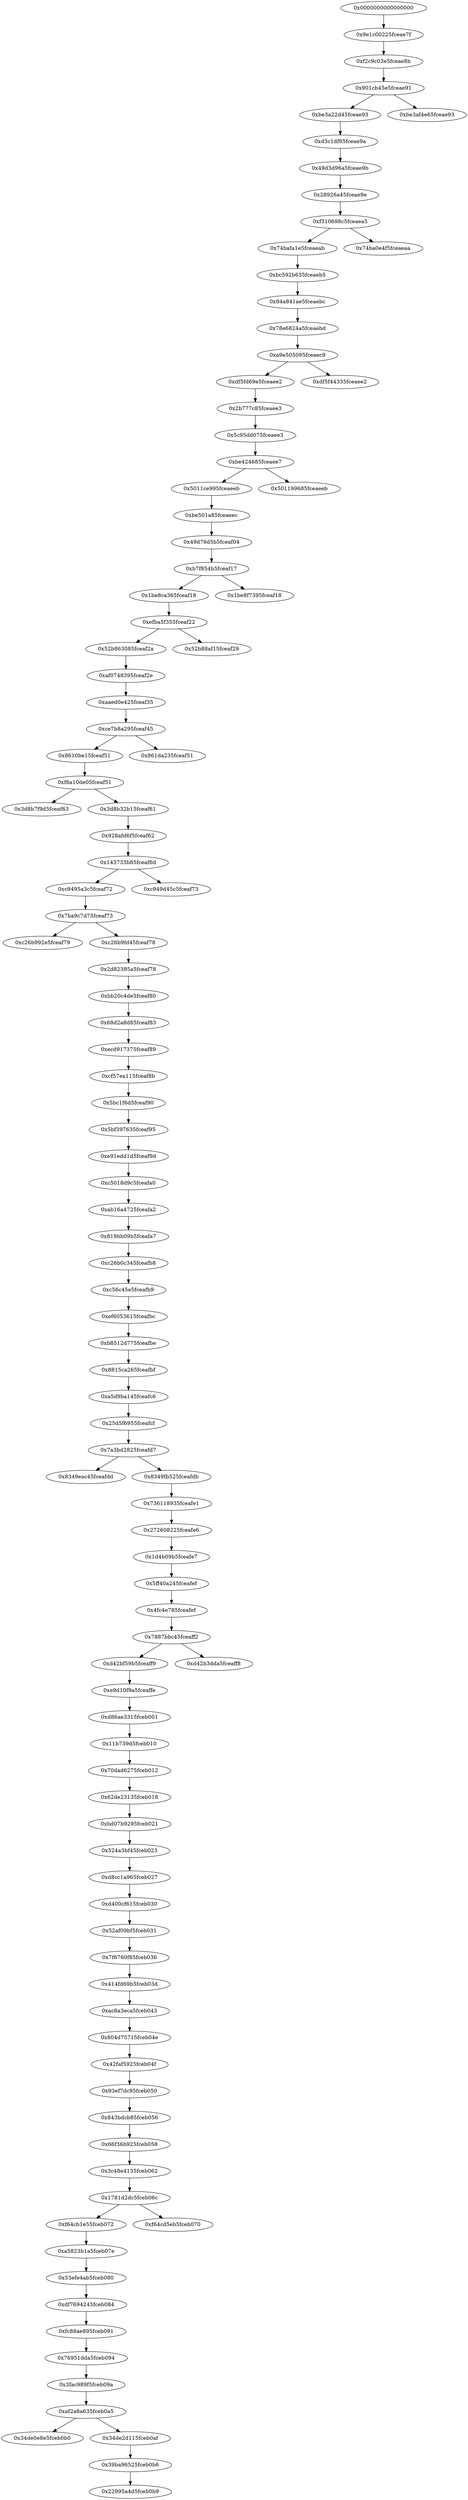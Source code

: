 strict digraph "" {
	graph [bb="0,0,999.99,6732"];
	node [label="\N"];
	"0x0000000000000000"	 [height=0.5,
		pos="823.79,6714",
		width=2.4914];
	"0x9e1c00225fceae7f"	 [height=0.5,
		pos="823.79,6642",
		width=2.329];
	"0x0000000000000000" -> "0x9e1c00225fceae7f"	 [pos="e,823.79,6660.4 823.79,6695.8 823.79,6688.1 823.79,6679 823.79,6670.4"];
	"0xf2c9c03e5fceae8b"	 [height=0.5,
		pos="823.79,6570",
		width=2.3109];
	"0x9e1c00225fceae7f" -> "0xf2c9c03e5fceae8b"	 [pos="e,823.79,6588.4 823.79,6623.8 823.79,6616.1 823.79,6607 823.79,6598.4"];
	"0x901cb45e5fceae91"	 [height=0.5,
		pos="823.79,6498",
		width=2.3651];
	"0xf2c9c03e5fceae8b" -> "0x901cb45e5fceae91"	 [pos="e,823.79,6516.4 823.79,6551.8 823.79,6544.1 823.79,6535 823.79,6526.4"];
	"0xbe3a22d45fceae93"	 [height=0.5,
		pos="730.79,6426",
		width=2.3651];
	"0x901cb45e5fceae91" -> "0xbe3a22d45fceae93"	 [pos="e,753.42,6443.5 801.28,6480.6 789.37,6471.4 774.58,6459.9 761.62,6449.9"];
	"0xbe3af4e65fceae93"	 [height=0.5,
		pos="916.79,6426",
		width=2.3109];
	"0x901cb45e5fceae91" -> "0xbe3af4e65fceae93"	 [pos="e,894.16,6443.5 846.31,6480.6 858.21,6471.4 873.01,6459.9 885.96,6449.9"];
	"0xd3c1df85fceae9a"	 [height=0.5,
		pos="730.79,6354",
		width=2.2026];
	"0xbe3a22d45fceae93" -> "0xd3c1df85fceae9a"	 [pos="e,730.79,6372.4 730.79,6407.8 730.79,6400.1 730.79,6391 730.79,6382.4"];
	"0x49d3d96a5fceae9b"	 [height=0.5,
		pos="730.79,6282",
		width=2.3831];
	"0xd3c1df85fceae9a" -> "0x49d3d96a5fceae9b"	 [pos="e,730.79,6300.4 730.79,6335.8 730.79,6328.1 730.79,6319 730.79,6310.4"];
	"0x28926a45fceae9e"	 [height=0.5,
		pos="730.79,6210",
		width=2.2567];
	"0x49d3d96a5fceae9b" -> "0x28926a45fceae9e"	 [pos="e,730.79,6228.4 730.79,6263.8 730.79,6256.1 730.79,6247 730.79,6238.4"];
	"0xf310698c5fceaea5"	 [height=0.5,
		pos="730.79,6138",
		width=2.329];
	"0x28926a45fceae9e" -> "0xf310698c5fceaea5"	 [pos="e,730.79,6156.4 730.79,6191.8 730.79,6184.1 730.79,6175 730.79,6166.4"];
	"0x74bafa1e5fceaeab"	 [height=0.5,
		pos="638.79,6066",
		width=2.3109];
	"0xf310698c5fceaea5" -> "0x74bafa1e5fceaeab"	 [pos="e,661.18,6083.5 708.52,6120.6 696.74,6111.4 682.11,6099.9 669.29,6089.9"];
	"0x74ba0e4f5fceaeaa"	 [height=0.5,
		pos="822.79,6066",
		width=2.3109];
	"0xf310698c5fceaea5" -> "0x74ba0e4f5fceaeaa"	 [pos="e,800.41,6083.5 753.06,6120.6 764.84,6111.4 779.48,6099.9 792.3,6089.9"];
	"0xbc592b635fceaeb5"	 [height=0.5,
		pos="638.79,5994",
		width=2.3831];
	"0x74bafa1e5fceaeab" -> "0xbc592b635fceaeb5"	 [pos="e,638.79,6012.4 638.79,6047.8 638.79,6040.1 638.79,6031 638.79,6022.4"];
	"0x94a841ae5fceaebc"	 [height=0.5,
		pos="638.79,5922",
		width=2.347];
	"0xbc592b635fceaeb5" -> "0x94a841ae5fceaebc"	 [pos="e,638.79,5940.4 638.79,5975.8 638.79,5968.1 638.79,5959 638.79,5950.4"];
	"0x78e6824a5fceaebd"	 [height=0.5,
		pos="638.79,5850",
		width=2.3651];
	"0x94a841ae5fceaebc" -> "0x78e6824a5fceaebd"	 [pos="e,638.79,5868.4 638.79,5903.8 638.79,5896.1 638.79,5887 638.79,5878.4"];
	"0xa9e505095fceaec9"	 [height=0.5,
		pos="638.79,5778",
		width=2.3651];
	"0x78e6824a5fceaebd" -> "0xa9e505095fceaec9"	 [pos="e,638.79,5796.4 638.79,5831.8 638.79,5824.1 638.79,5815 638.79,5806.4"];
	"0xdf5fd69e5fceaee2"	 [height=0.5,
		pos="546.79,5706",
		width=2.2929];
	"0xa9e505095fceaec9" -> "0xdf5fd69e5fceaee2"	 [pos="e,569.18,5723.5 616.52,5760.6 604.74,5751.4 590.11,5739.9 577.29,5729.9"];
	"0xdf5f44335fceaee2"	 [height=0.5,
		pos="730.79,5706",
		width=2.3109];
	"0xa9e505095fceaec9" -> "0xdf5f44335fceaee2"	 [pos="e,708.41,5723.5 661.06,5760.6 672.84,5751.4 687.48,5739.9 700.3,5729.9"];
	"0x2b777c85fceaee3"	 [height=0.5,
		pos="546.79,5634",
		width=2.2567];
	"0xdf5fd69e5fceaee2" -> "0x2b777c85fceaee3"	 [pos="e,546.79,5652.4 546.79,5687.8 546.79,5680.1 546.79,5671 546.79,5662.4"];
	"0x5c95dd075fceaee3"	 [height=0.5,
		pos="546.79,5562",
		width=2.3651];
	"0x2b777c85fceaee3" -> "0x5c95dd075fceaee3"	 [pos="e,546.79,5580.4 546.79,5615.8 546.79,5608.1 546.79,5599 546.79,5590.4"];
	"0xbe424685fceaee7"	 [height=0.5,
		pos="546.79,5490",
		width=2.2567];
	"0x5c95dd075fceaee3" -> "0xbe424685fceaee7"	 [pos="e,546.79,5508.4 546.79,5543.8 546.79,5536.1 546.79,5527 546.79,5518.4"];
	"0x5011ce995fceaeeb"	 [height=0.5,
		pos="452.79,5418",
		width=2.3651];
	"0xbe424685fceaee7" -> "0x5011ce995fceaeeb"	 [pos="e,475.66,5435.5 524.04,5472.6 512,5463.4 497.05,5451.9 483.95,5441.9"];
	"0x501199685fceaeeb"	 [height=0.5,
		pos="641.79,5418",
		width=2.3831];
	"0xbe424685fceaee7" -> "0x501199685fceaeeb"	 [pos="e,618.68,5435.5 569.79,5472.6 582.07,5463.3 597.35,5451.7 610.68,5441.6"];
	"0xbe501a85fceaeec"	 [height=0.5,
		pos="452.79,5346",
		width=2.2206];
	"0x5011ce995fceaeeb" -> "0xbe501a85fceaeec"	 [pos="e,452.79,5364.4 452.79,5399.8 452.79,5392.1 452.79,5383 452.79,5374.4"];
	"0x49d76d5b5fceaf04"	 [height=0.5,
		pos="452.79,5274",
		width=2.3651];
	"0xbe501a85fceaeec" -> "0x49d76d5b5fceaf04"	 [pos="e,452.79,5292.4 452.79,5327.8 452.79,5320.1 452.79,5311 452.79,5302.4"];
	"0xb7f854b5fceaf17"	 [height=0.5,
		pos="452.79,5202",
		width=2.2026];
	"0x49d76d5b5fceaf04" -> "0xb7f854b5fceaf17"	 [pos="e,452.79,5220.4 452.79,5255.8 452.79,5248.1 452.79,5239 452.79,5230.4"];
	"0x1be8ca365fceaf18"	 [height=0.5,
		pos="360.79,5130",
		width=2.329];
	"0xb7f854b5fceaf17" -> "0x1be8ca365fceaf18"	 [pos="e,383.18,5147.5 430.52,5184.6 418.74,5175.4 404.11,5163.9 391.29,5153.9"];
	"0x1be8f7395fceaf18"	 [height=0.5,
		pos="545.79,5130",
		width=2.3109];
	"0xb7f854b5fceaf17" -> "0x1be8f7395fceaf18"	 [pos="e,523.16,5147.5 475.31,5184.6 487.21,5175.4 502.01,5163.9 514.96,5153.9"];
	"0xefba5f355fceaf22"	 [height=0.5,
		pos="360.79,5058",
		width=2.2567];
	"0x1be8ca365fceaf18" -> "0xefba5f355fceaf22"	 [pos="e,360.79,5076.4 360.79,5111.8 360.79,5104.1 360.79,5095 360.79,5086.4"];
	"0x52b863085fceaf2a"	 [height=0.5,
		pos="267.79,4986",
		width=2.3651];
	"0xefba5f355fceaf22" -> "0x52b863085fceaf2a"	 [pos="e,290.42,5003.5 338.28,5040.6 326.37,5031.4 311.58,5019.9 298.62,5009.9"];
	"0x52b88af15fceaf29"	 [height=0.5,
		pos="453.79,4986",
		width=2.3109];
	"0xefba5f355fceaf22" -> "0x52b88af15fceaf29"	 [pos="e,431.16,5003.5 383.31,5040.6 395.21,5031.4 410.01,5019.9 422.96,5009.9"];
	"0xaf0748395fceaf2e"	 [height=0.5,
		pos="267.79,4914",
		width=2.3109];
	"0x52b863085fceaf2a" -> "0xaf0748395fceaf2e"	 [pos="e,267.79,4932.4 267.79,4967.8 267.79,4960.1 267.79,4951 267.79,4942.4"];
	"0xaaed0e425fceaf35"	 [height=0.5,
		pos="267.79,4842",
		width=2.3109];
	"0xaf0748395fceaf2e" -> "0xaaed0e425fceaf35"	 [pos="e,267.79,4860.4 267.79,4895.8 267.79,4888.1 267.79,4879 267.79,4870.4"];
	"0xce7b8a295fceaf45"	 [height=0.5,
		pos="267.79,4770",
		width=2.329];
	"0xaaed0e425fceaf35" -> "0xce7b8a295fceaf45"	 [pos="e,267.79,4788.4 267.79,4823.8 267.79,4816.1 267.79,4807 267.79,4798.4"];
	"0x8610be15fceaf51"	 [height=0.5,
		pos="178.79,4698",
		width=2.2387];
	"0xce7b8a295fceaf45" -> "0x8610be15fceaf51"	 [pos="e,200.45,4715.5 246.25,4752.6 234.85,4743.4 220.69,4731.9 208.29,4721.9"];
	"0x861da235fceaf51"	 [height=0.5,
		pos="357.79,4698",
		width=2.2387];
	"0xce7b8a295fceaf45" -> "0x861da235fceaf51"	 [pos="e,335.89,4715.5 289.58,4752.6 301.1,4743.4 315.42,4731.9 327.96,4721.9"];
	"0xf8a10de05fceaf51"	 [height=0.5,
		pos="178.79,4626",
		width=2.3109];
	"0x8610be15fceaf51" -> "0xf8a10de05fceaf51"	 [pos="e,178.79,4644.4 178.79,4679.8 178.79,4672.1 178.79,4663 178.79,4654.4"];
	"0x3d8b7f9d5fceaf63"	 [height=0.5,
		pos="85.792,4554",
		width=2.329];
	"0xf8a10de05fceaf51" -> "0x3d8b7f9d5fceaf63"	 [pos="e,108.42,4571.5 156.28,4608.6 144.37,4599.4 129.58,4587.9 116.62,4577.9"];
	"0x3d8b32b15fceaf61"	 [height=0.5,
		pos="272.79,4554",
		width=2.3651];
	"0xf8a10de05fceaf51" -> "0x3d8b32b15fceaf61"	 [pos="e,249.92,4571.5 201.55,4608.6 213.58,4599.4 228.54,4587.9 241.63,4577.9"];
	"0x928afd6f5fceaf62"	 [height=0.5,
		pos="272.79,4482",
		width=2.2748];
	"0x3d8b32b15fceaf61" -> "0x928afd6f5fceaf62"	 [pos="e,272.79,4500.4 272.79,4535.8 272.79,4528.1 272.79,4519 272.79,4510.4"];
	"0x143733b85fceaf6d"	 [height=0.5,
		pos="272.79,4410",
		width=2.3651];
	"0x928afd6f5fceaf62" -> "0x143733b85fceaf6d"	 [pos="e,272.79,4428.4 272.79,4463.8 272.79,4456.1 272.79,4447 272.79,4438.4"];
	"0xc9495a3c5fceaf72"	 [height=0.5,
		pos="179.79,4338",
		width=2.329];
	"0x143733b85fceaf6d" -> "0xc9495a3c5fceaf72"	 [pos="e,202.42,4355.5 250.28,4392.6 238.37,4383.4 223.58,4371.9 210.62,4361.9"];
	"0xc949d45c5fceaf73"	 [height=0.5,
		pos="365.79,4338",
		width=2.347];
	"0x143733b85fceaf6d" -> "0xc949d45c5fceaf73"	 [pos="e,343.16,4355.5 295.31,4392.6 307.21,4383.4 322.01,4371.9 334.96,4361.9"];
	"0x7ba9c7d75fceaf73"	 [height=0.5,
		pos="179.79,4266",
		width=2.347];
	"0xc9495a3c5fceaf72" -> "0x7ba9c7d75fceaf73"	 [pos="e,179.79,4284.4 179.79,4319.8 179.79,4312.1 179.79,4303 179.79,4294.4"];
	"0xc26b992e5fceaf79"	 [height=0.5,
		pos="86.792,4194",
		width=2.347];
	"0x7ba9c7d75fceaf73" -> "0xc26b992e5fceaf79"	 [pos="e,109.42,4211.5 157.28,4248.6 145.37,4239.4 130.58,4227.9 117.62,4217.9"];
	"0xc26b9fd45fceaf78"	 [height=0.5,
		pos="272.79,4194",
		width=2.3109];
	"0x7ba9c7d75fceaf73" -> "0xc26b9fd45fceaf78"	 [pos="e,250.16,4211.5 202.31,4248.6 214.21,4239.4 229.01,4227.9 241.96,4217.9"];
	"0x2d82395a5fceaf78"	 [height=0.5,
		pos="272.79,4122",
		width=2.3651];
	"0xc26b9fd45fceaf78" -> "0x2d82395a5fceaf78"	 [pos="e,272.79,4140.4 272.79,4175.8 272.79,4168.1 272.79,4159 272.79,4150.4"];
	"0xbb20c4de5fceaf80"	 [height=0.5,
		pos="272.79,4050",
		width=2.347];
	"0x2d82395a5fceaf78" -> "0xbb20c4de5fceaf80"	 [pos="e,272.79,4068.4 272.79,4103.8 272.79,4096.1 272.79,4087 272.79,4078.4"];
	"0x68d2a8d85fceaf83"	 [height=0.5,
		pos="272.79,3978",
		width=2.3651];
	"0xbb20c4de5fceaf80" -> "0x68d2a8d85fceaf83"	 [pos="e,272.79,3996.4 272.79,4031.8 272.79,4024.1 272.79,4015 272.79,4006.4"];
	"0xecd917375fceaf89"	 [height=0.5,
		pos="272.79,3906",
		width=2.347];
	"0x68d2a8d85fceaf83" -> "0xecd917375fceaf89"	 [pos="e,272.79,3924.4 272.79,3959.8 272.79,3952.1 272.79,3943 272.79,3934.4"];
	"0xcf57ea115fceaf8b"	 [height=0.5,
		pos="272.79,3834",
		width=2.2929];
	"0xecd917375fceaf89" -> "0xcf57ea115fceaf8b"	 [pos="e,272.79,3852.4 272.79,3887.8 272.79,3880.1 272.79,3871 272.79,3862.4"];
	"0x5bc1f6d5fceaf90"	 [height=0.5,
		pos="272.79,3762",
		width=2.2026];
	"0xcf57ea115fceaf8b" -> "0x5bc1f6d5fceaf90"	 [pos="e,272.79,3780.4 272.79,3815.8 272.79,3808.1 272.79,3799 272.79,3790.4"];
	"0x5bf397635fceaf95"	 [height=0.5,
		pos="272.79,3690",
		width=2.329];
	"0x5bc1f6d5fceaf90" -> "0x5bf397635fceaf95"	 [pos="e,272.79,3708.4 272.79,3743.8 272.79,3736.1 272.79,3727 272.79,3718.4"];
	"0xe91edd1d5fceaf9d"	 [height=0.5,
		pos="272.79,3618",
		width=2.347];
	"0x5bf397635fceaf95" -> "0xe91edd1d5fceaf9d"	 [pos="e,272.79,3636.4 272.79,3671.8 272.79,3664.1 272.79,3655 272.79,3646.4"];
	"0xc5018d9c5fceafa0"	 [height=0.5,
		pos="272.79,3546",
		width=2.329];
	"0xe91edd1d5fceaf9d" -> "0xc5018d9c5fceafa0"	 [pos="e,272.79,3564.4 272.79,3599.8 272.79,3592.1 272.79,3583 272.79,3574.4"];
	"0xab16a4725fceafa2"	 [height=0.5,
		pos="272.79,3474",
		width=2.329];
	"0xc5018d9c5fceafa0" -> "0xab16a4725fceafa2"	 [pos="e,272.79,3492.4 272.79,3527.8 272.79,3520.1 272.79,3511 272.79,3502.4"];
	"0x819bb09b5fceafa7"	 [height=0.5,
		pos="272.79,3402",
		width=2.3651];
	"0xab16a4725fceafa2" -> "0x819bb09b5fceafa7"	 [pos="e,272.79,3420.4 272.79,3455.8 272.79,3448.1 272.79,3439 272.79,3430.4"];
	"0xc26b0c345fceafb8"	 [height=0.5,
		pos="272.79,3330",
		width=2.347];
	"0x819bb09b5fceafa7" -> "0xc26b0c345fceafb8"	 [pos="e,272.79,3348.4 272.79,3383.8 272.79,3376.1 272.79,3367 272.79,3358.4"];
	"0xc56c45e5fceafb9"	 [height=0.5,
		pos="272.79,3258",
		width=2.2026];
	"0xc26b0c345fceafb8" -> "0xc56c45e5fceafb9"	 [pos="e,272.79,3276.4 272.79,3311.8 272.79,3304.1 272.79,3295 272.79,3286.4"];
	"0xef6053615fceafbc"	 [height=0.5,
		pos="272.79,3186",
		width=2.3109];
	"0xc56c45e5fceafb9" -> "0xef6053615fceafbc"	 [pos="e,272.79,3204.4 272.79,3239.8 272.79,3232.1 272.79,3223 272.79,3214.4"];
	"0xb8512d775fceafbe"	 [height=0.5,
		pos="272.79,3114",
		width=2.3651];
	"0xef6053615fceafbc" -> "0xb8512d775fceafbe"	 [pos="e,272.79,3132.4 272.79,3167.8 272.79,3160.1 272.79,3151 272.79,3142.4"];
	"0x8815ca265fceafbf"	 [height=0.5,
		pos="272.79,3042",
		width=2.3109];
	"0xb8512d775fceafbe" -> "0x8815ca265fceafbf"	 [pos="e,272.79,3060.4 272.79,3095.8 272.79,3088.1 272.79,3079 272.79,3070.4"];
	"0xa5d9ba145fceafc6"	 [height=0.5,
		pos="272.79,2970",
		width=2.329];
	"0x8815ca265fceafbf" -> "0xa5d9ba145fceafc6"	 [pos="e,272.79,2988.4 272.79,3023.8 272.79,3016.1 272.79,3007 272.79,2998.4"];
	"0x25d5f6955fceafcf"	 [height=0.5,
		pos="272.79,2898",
		width=2.2748];
	"0xa5d9ba145fceafc6" -> "0x25d5f6955fceafcf"	 [pos="e,272.79,2916.4 272.79,2951.8 272.79,2944.1 272.79,2935 272.79,2926.4"];
	"0x7a3bd2825fceafd7"	 [height=0.5,
		pos="272.79,2826",
		width=2.3651];
	"0x25d5f6955fceafcf" -> "0x7a3bd2825fceafd7"	 [pos="e,272.79,2844.4 272.79,2879.8 272.79,2872.1 272.79,2863 272.79,2854.4"];
	"0x8349eac45fceafdd"	 [height=0.5,
		pos="179.79,2754",
		width=2.329];
	"0x7a3bd2825fceafd7" -> "0x8349eac45fceafdd"	 [pos="e,202.42,2771.5 250.28,2808.6 238.37,2799.4 223.58,2787.9 210.62,2777.9"];
	"0x8349fb525fceafdb"	 [height=0.5,
		pos="365.79,2754",
		width=2.329];
	"0x7a3bd2825fceafd7" -> "0x8349fb525fceafdb"	 [pos="e,343.16,2771.5 295.31,2808.6 307.21,2799.4 322.01,2787.9 334.96,2777.9"];
	"0x736118935fceafe1"	 [height=0.5,
		pos="365.79,2682",
		width=2.3651];
	"0x8349fb525fceafdb" -> "0x736118935fceafe1"	 [pos="e,365.79,2700.4 365.79,2735.8 365.79,2728.1 365.79,2719 365.79,2710.4"];
	"0x272608225fceafe6"	 [height=0.5,
		pos="365.79,2610",
		width=2.3651];
	"0x736118935fceafe1" -> "0x272608225fceafe6"	 [pos="e,365.79,2628.4 365.79,2663.8 365.79,2656.1 365.79,2647 365.79,2638.4"];
	"0x1d4b09b5fceafe7"	 [height=0.5,
		pos="365.79,2538",
		width=2.2387];
	"0x272608225fceafe6" -> "0x1d4b09b5fceafe7"	 [pos="e,365.79,2556.4 365.79,2591.8 365.79,2584.1 365.79,2575 365.79,2566.4"];
	"0x5ff40a245fceafef"	 [height=0.5,
		pos="365.79,2466",
		width=2.2206];
	"0x1d4b09b5fceafe7" -> "0x5ff40a245fceafef"	 [pos="e,365.79,2484.4 365.79,2519.8 365.79,2512.1 365.79,2503 365.79,2494.4"];
	"0x4fc4e785fceafef"	 [height=0.5,
		pos="365.79,2394",
		width=2.1304];
	"0x5ff40a245fceafef" -> "0x4fc4e785fceafef"	 [pos="e,365.79,2412.4 365.79,2447.8 365.79,2440.1 365.79,2431 365.79,2422.4"];
	"0x7887bbc45fceaff2"	 [height=0.5,
		pos="365.79,2322",
		width=2.3109];
	"0x4fc4e785fceafef" -> "0x7887bbc45fceaff2"	 [pos="e,365.79,2340.4 365.79,2375.8 365.79,2368.1 365.79,2359 365.79,2350.4"];
	"0xd42bf59b5fceaff9"	 [height=0.5,
		pos="273.79,2250",
		width=2.2929];
	"0x7887bbc45fceaff2" -> "0xd42bf59b5fceaff9"	 [pos="e,296.18,2267.5 343.52,2304.6 331.74,2295.4 317.11,2283.9 304.29,2273.9"];
	"0xd42b3dda5fceaff8"	 [height=0.5,
		pos="457.79,2250",
		width=2.3109];
	"0x7887bbc45fceaff2" -> "0xd42b3dda5fceaff8"	 [pos="e,435.41,2267.5 388.06,2304.6 399.84,2295.4 414.48,2283.9 427.3,2273.9"];
	"0xe9d10f9a5fceaffe"	 [height=0.5,
		pos="273.79,2178",
		width=2.2567];
	"0xd42bf59b5fceaff9" -> "0xe9d10f9a5fceaffe"	 [pos="e,273.79,2196.4 273.79,2231.8 273.79,2224.1 273.79,2215 273.79,2206.4"];
	"0xd86ae3315fceb001"	 [height=0.5,
		pos="273.79,2106",
		width=2.4012];
	"0xe9d10f9a5fceaffe" -> "0xd86ae3315fceb001"	 [pos="e,273.79,2124.4 273.79,2159.8 273.79,2152.1 273.79,2143 273.79,2134.4"];
	"0x11b739d5fceb010"	 [height=0.5,
		pos="273.79,2034",
		width=2.3109];
	"0xd86ae3315fceb001" -> "0x11b739d5fceb010"	 [pos="e,273.79,2052.4 273.79,2087.8 273.79,2080.1 273.79,2071 273.79,2062.4"];
	"0x70dad6275fceb012"	 [height=0.5,
		pos="273.79,1962",
		width=2.4192];
	"0x11b739d5fceb010" -> "0x70dad6275fceb012"	 [pos="e,273.79,1980.4 273.79,2015.8 273.79,2008.1 273.79,1999 273.79,1990.4"];
	"0x62de23135fceb018"	 [height=0.5,
		pos="273.79,1890",
		width=2.4192];
	"0x70dad6275fceb012" -> "0x62de23135fceb018"	 [pos="e,273.79,1908.4 273.79,1943.8 273.79,1936.1 273.79,1927 273.79,1918.4"];
	"0xbd07b9295fceb021"	 [height=0.5,
		pos="273.79,1818",
		width=2.4192];
	"0x62de23135fceb018" -> "0xbd07b9295fceb021"	 [pos="e,273.79,1836.4 273.79,1871.8 273.79,1864.1 273.79,1855 273.79,1846.4"];
	"0x524a3bf45fceb023"	 [height=0.5,
		pos="273.79,1746",
		width=2.3651];
	"0xbd07b9295fceb021" -> "0x524a3bf45fceb023"	 [pos="e,273.79,1764.4 273.79,1799.8 273.79,1792.1 273.79,1783 273.79,1774.4"];
	"0xd8cc1a965fceb027"	 [height=0.5,
		pos="273.79,1674",
		width=2.3831];
	"0x524a3bf45fceb023" -> "0xd8cc1a965fceb027"	 [pos="e,273.79,1692.4 273.79,1727.8 273.79,1720.1 273.79,1711 273.79,1702.4"];
	"0xd400cf615fceb030"	 [height=0.5,
		pos="273.79,1602",
		width=2.3651];
	"0xd8cc1a965fceb027" -> "0xd400cf615fceb030"	 [pos="e,273.79,1620.4 273.79,1655.8 273.79,1648.1 273.79,1639 273.79,1630.4"];
	"0x52af09bf5fceb031"	 [height=0.5,
		pos="273.79,1530",
		width=2.329];
	"0xd400cf615fceb030" -> "0x52af09bf5fceb031"	 [pos="e,273.79,1548.4 273.79,1583.8 273.79,1576.1 273.79,1567 273.79,1558.4"];
	"0x7f6760f85fceb036"	 [height=0.5,
		pos="273.79,1458",
		width=2.347];
	"0x52af09bf5fceb031" -> "0x7f6760f85fceb036"	 [pos="e,273.79,1476.4 273.79,1511.8 273.79,1504.1 273.79,1495 273.79,1486.4"];
	"0x414fd69b5fceb03d"	 [height=0.5,
		pos="273.79,1386",
		width=2.3831];
	"0x7f6760f85fceb036" -> "0x414fd69b5fceb03d"	 [pos="e,273.79,1404.4 273.79,1439.8 273.79,1432.1 273.79,1423 273.79,1414.4"];
	"0xac8a3eca5fceb043"	 [height=0.5,
		pos="273.79,1314",
		width=2.347];
	"0x414fd69b5fceb03d" -> "0xac8a3eca5fceb043"	 [pos="e,273.79,1332.4 273.79,1367.8 273.79,1360.1 273.79,1351 273.79,1342.4"];
	"0x804d75715fceb04e"	 [height=0.5,
		pos="273.79,1242",
		width=2.4192];
	"0xac8a3eca5fceb043" -> "0x804d75715fceb04e"	 [pos="e,273.79,1260.4 273.79,1295.8 273.79,1288.1 273.79,1279 273.79,1270.4"];
	"0x42faf5925fceb04f"	 [height=0.5,
		pos="273.79,1170",
		width=2.2929];
	"0x804d75715fceb04e" -> "0x42faf5925fceb04f"	 [pos="e,273.79,1188.4 273.79,1223.8 273.79,1216.1 273.79,1207 273.79,1198.4"];
	"0x93ef7dc95fceb050"	 [height=0.5,
		pos="273.79,1098",
		width=2.3651];
	"0x42faf5925fceb04f" -> "0x93ef7dc95fceb050"	 [pos="e,273.79,1116.4 273.79,1151.8 273.79,1144.1 273.79,1135 273.79,1126.4"];
	"0x843bdcb85fceb056"	 [height=0.5,
		pos="273.79,1026",
		width=2.4192];
	"0x93ef7dc95fceb050" -> "0x843bdcb85fceb056"	 [pos="e,273.79,1044.4 273.79,1079.8 273.79,1072.1 273.79,1063 273.79,1054.4"];
	"0x66f36b925fceb058"	 [height=0.5,
		pos="273.79,954",
		width=2.3831];
	"0x843bdcb85fceb056" -> "0x66f36b925fceb058"	 [pos="e,273.79,972.41 273.79,1007.8 273.79,1000.1 273.79,990.97 273.79,982.42"];
	"0x3c48e4135fceb062"	 [height=0.5,
		pos="273.79,882",
		width=2.4012];
	"0x66f36b925fceb058" -> "0x3c48e4135fceb062"	 [pos="e,273.79,900.41 273.79,935.83 273.79,928.13 273.79,918.97 273.79,910.42"];
	"0x1781d2dc5fceb06c"	 [height=0.5,
		pos="273.79,810",
		width=2.4012];
	"0x3c48e4135fceb062" -> "0x1781d2dc5fceb06c"	 [pos="e,273.79,828.41 273.79,863.83 273.79,856.13 273.79,846.97 273.79,838.42"];
	"0xf64cb1e55fceb072"	 [height=0.5,
		pos="179.79,738",
		width=2.3651];
	"0x1781d2dc5fceb06c" -> "0xf64cb1e55fceb072"	 [pos="e,202.66,755.52 251.04,792.57 239,783.35 224.05,771.9 210.95,761.87"];
	"0xf64cd5eb5fceb070"	 [height=0.5,
		pos="367.79,738",
		width=2.3651];
	"0x1781d2dc5fceb06c" -> "0xf64cd5eb5fceb070"	 [pos="e,344.92,755.52 296.55,792.57 308.58,783.35 323.54,771.9 336.63,761.87"];
	"0xa5823b1a5fceb07e"	 [height=0.5,
		pos="179.79,666",
		width=2.3831];
	"0xf64cb1e55fceb072" -> "0xa5823b1a5fceb07e"	 [pos="e,179.79,684.41 179.79,719.83 179.79,712.13 179.79,702.97 179.79,694.42"];
	"0x53efe4ab5fceb080"	 [height=0.5,
		pos="179.79,594",
		width=2.347];
	"0xa5823b1a5fceb07e" -> "0x53efe4ab5fceb080"	 [pos="e,179.79,612.41 179.79,647.83 179.79,640.13 179.79,630.97 179.79,622.42"];
	"0xdf7694245fceb084"	 [height=0.5,
		pos="179.79,522",
		width=2.3831];
	"0x53efe4ab5fceb080" -> "0xdf7694245fceb084"	 [pos="e,179.79,540.41 179.79,575.83 179.79,568.13 179.79,558.97 179.79,550.42"];
	"0xfc88ae895fceb091"	 [height=0.5,
		pos="179.79,450",
		width=2.347];
	"0xdf7694245fceb084" -> "0xfc88ae895fceb091"	 [pos="e,179.79,468.41 179.79,503.83 179.79,496.13 179.79,486.97 179.79,478.42"];
	"0x76951dda5fceb094"	 [height=0.5,
		pos="179.79,378",
		width=2.4192];
	"0xfc88ae895fceb091" -> "0x76951dda5fceb094"	 [pos="e,179.79,396.41 179.79,431.83 179.79,424.13 179.79,414.97 179.79,406.42"];
	"0x3fac989f5fceb09a"	 [height=0.5,
		pos="179.79,306",
		width=2.3109];
	"0x76951dda5fceb094" -> "0x3fac989f5fceb09a"	 [pos="e,179.79,324.41 179.79,359.83 179.79,352.13 179.79,342.97 179.79,334.42"];
	"0xaf2a8a635fceb0a5"	 [height=0.5,
		pos="179.79,234",
		width=2.329];
	"0x3fac989f5fceb09a" -> "0xaf2a8a635fceb0a5"	 [pos="e,179.79,252.41 179.79,287.83 179.79,280.13 179.79,270.97 179.79,262.42"];
	"0x34de0e8e5fceb0b0"	 [height=0.5,
		pos="85.792,162",
		width=2.3831];
	"0xaf2a8a635fceb0a5" -> "0x34de0e8e5fceb0b0"	 [pos="e,108.66,179.52 157.04,216.57 145,207.35 130.05,195.9 116.95,185.87"];
	"0x34de2d115fceb0af"	 [height=0.5,
		pos="274.79,162",
		width=2.3651];
	"0xaf2a8a635fceb0a5" -> "0x34de2d115fceb0af"	 [pos="e,251.68,179.52 202.79,216.57 215.07,207.27 230.35,195.68 243.68,185.58"];
	"0x39ba96525fceb0b6"	 [height=0.5,
		pos="274.79,90",
		width=2.4192];
	"0x34de2d115fceb0af" -> "0x39ba96525fceb0b6"	 [pos="e,274.79,108.41 274.79,143.83 274.79,136.13 274.79,126.97 274.79,118.42"];
	"0x22995a4d5fceb0b9"	 [height=0.5,
		pos="274.79,18",
		width=2.4192];
	"0x39ba96525fceb0b6" -> "0x22995a4d5fceb0b9"	 [pos="e,274.79,36.413 274.79,71.831 274.79,64.131 274.79,54.974 274.79,46.417"];
}
